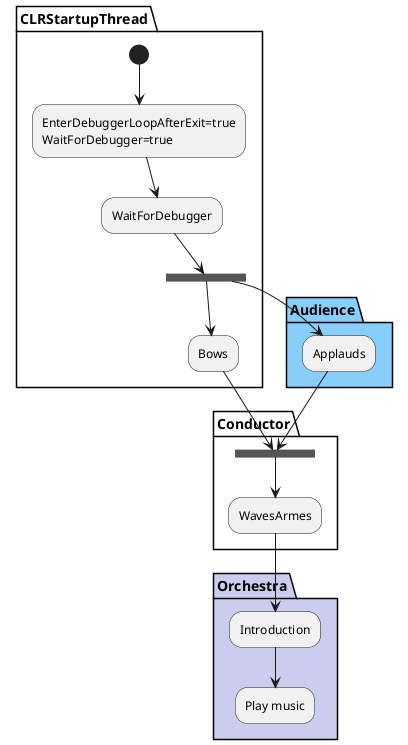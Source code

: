 @startuml
partition CLRStartupThread {
(*) --> "EnterDebuggerLoopAfterExit=true
WaitForDebugger=true"
--> "WaitForDebugger"
--> === S1 ===
--> Bows
}
partition Audience #LightSkyBlue {
=== S1 === --> Applauds
}
partition Conductor {
Bows --> === S2 ===
--> WavesArmes
Applauds --> === S2 ===
}
partition Orchestra #CCCCEE {
WavesArmes --> Introduction
--> "Play music"
}
@enduml
